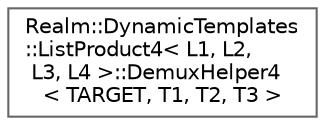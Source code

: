 digraph "Graphical Class Hierarchy"
{
 // LATEX_PDF_SIZE
  bgcolor="transparent";
  edge [fontname=Helvetica,fontsize=10,labelfontname=Helvetica,labelfontsize=10];
  node [fontname=Helvetica,fontsize=10,shape=box,height=0.2,width=0.4];
  rankdir="LR";
  Node0 [id="Node000000",label="Realm::DynamicTemplates\l::ListProduct4\< L1, L2,\l L3, L4 \>::DemuxHelper4\l\< TARGET, T1, T2, T3 \>",height=0.2,width=0.4,color="grey40", fillcolor="white", style="filled",URL="$structRealm_1_1DynamicTemplates_1_1ListProduct4_1_1DemuxHelper4.html",tooltip=" "];
}
